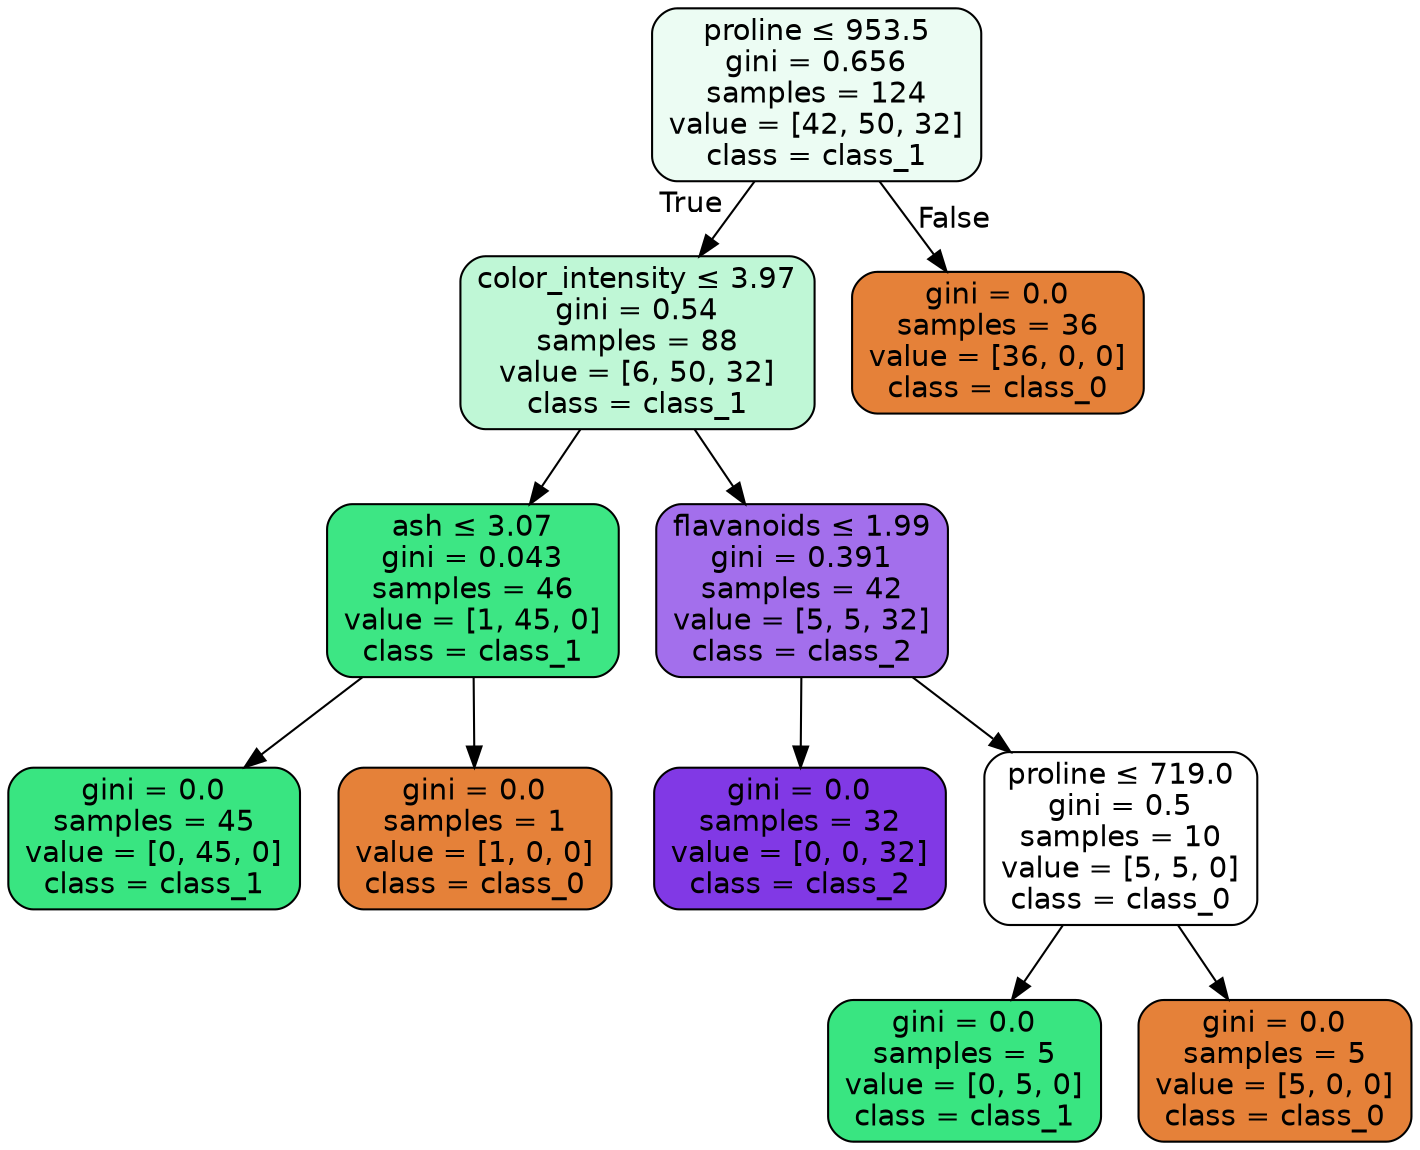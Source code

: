 digraph Tree {
node [shape=box, style="filled, rounded", color="black", fontname=helvetica] ;
edge [fontname=helvetica] ;
0 [label=<proline &le; 953.5<br/>gini = 0.656<br/>samples = 124<br/>value = [42, 50, 32]<br/>class = class_1>, fillcolor="#ecfcf3"] ;
1 [label=<color_intensity &le; 3.97<br/>gini = 0.54<br/>samples = 88<br/>value = [6, 50, 32]<br/>class = class_1>, fillcolor="#bff7d6"] ;
0 -> 1 [labeldistance=2.5, labelangle=45, headlabel="True"] ;
2 [label=<ash &le; 3.07<br/>gini = 0.043<br/>samples = 46<br/>value = [1, 45, 0]<br/>class = class_1>, fillcolor="#3de684"] ;
1 -> 2 ;
3 [label=<gini = 0.0<br/>samples = 45<br/>value = [0, 45, 0]<br/>class = class_1>, fillcolor="#39e581"] ;
2 -> 3 ;
4 [label=<gini = 0.0<br/>samples = 1<br/>value = [1, 0, 0]<br/>class = class_0>, fillcolor="#e58139"] ;
2 -> 4 ;
5 [label=<flavanoids &le; 1.99<br/>gini = 0.391<br/>samples = 42<br/>value = [5, 5, 32]<br/>class = class_2>, fillcolor="#a36fec"] ;
1 -> 5 ;
6 [label=<gini = 0.0<br/>samples = 32<br/>value = [0, 0, 32]<br/>class = class_2>, fillcolor="#8139e5"] ;
5 -> 6 ;
7 [label=<proline &le; 719.0<br/>gini = 0.5<br/>samples = 10<br/>value = [5, 5, 0]<br/>class = class_0>, fillcolor="#ffffff"] ;
5 -> 7 ;
8 [label=<gini = 0.0<br/>samples = 5<br/>value = [0, 5, 0]<br/>class = class_1>, fillcolor="#39e581"] ;
7 -> 8 ;
9 [label=<gini = 0.0<br/>samples = 5<br/>value = [5, 0, 0]<br/>class = class_0>, fillcolor="#e58139"] ;
7 -> 9 ;
10 [label=<gini = 0.0<br/>samples = 36<br/>value = [36, 0, 0]<br/>class = class_0>, fillcolor="#e58139"] ;
0 -> 10 [labeldistance=2.5, labelangle=-45, headlabel="False"] ;
}